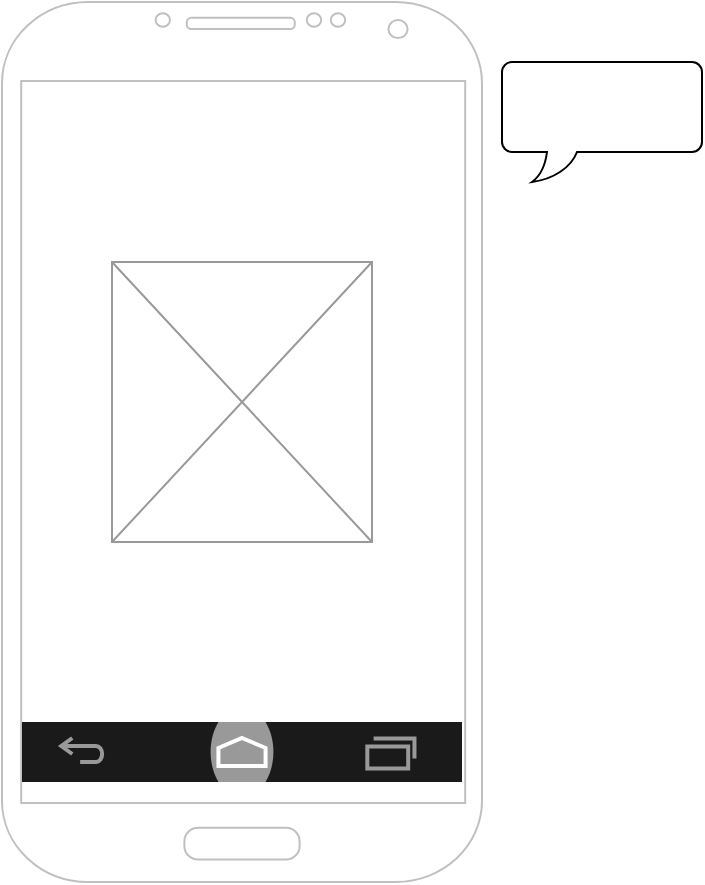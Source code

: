 <mxfile type="github" version="12.6.2">
  <diagram id="DUGcNqFL8XdSad_epkWO" name="Page-1">
    <mxGraphModel grid="1" dx="1102" dy="612" gridSize="10" guides="1" tooltips="1" connect="1" arrows="1" fold="1" page="1" pageScale="1" pageWidth="850" pageHeight="1100" math="0" shadow="0">
      <root>
        <mxCell id="0"/>
        <mxCell id="1" parent="0"/>
        <mxCell id="288GH-l1TSOmYe5aIAmR-1" value="" parent="1" vertex="1" style="verticalLabelPosition=bottom;verticalAlign=top;html=1;shadow=0;dashed=0;strokeWidth=1;shape=mxgraph.android.phone2;strokeColor=#c0c0c0;">
          <mxGeometry as="geometry" height="440" width="240" y="50" x="50"/>
        </mxCell>
        <mxCell id="288GH-l1TSOmYe5aIAmR-2" value="" parent="1" vertex="1" style="verticalLabelPosition=bottom;shadow=0;dashed=0;align=center;html=1;verticalAlign=top;strokeWidth=1;shape=mxgraph.mockup.graphics.simpleIcon;strokeColor=#999999;">
          <mxGeometry as="geometry" height="140" width="130" y="180" x="105"/>
        </mxCell>
        <mxCell id="288GH-l1TSOmYe5aIAmR-3" value="" parent="1" vertex="1" style="whiteSpace=wrap;html=1;shape=mxgraph.basic.roundRectCallout;dx=30;dy=15;size=5;boundedLbl=1;">
          <mxGeometry as="geometry" height="60" width="100" y="80" x="300"/>
        </mxCell>
        <mxCell id="288GH-l1TSOmYe5aIAmR-4" value="" parent="1" vertex="1" style="verticalLabelPosition=bottom;verticalAlign=top;html=1;shadow=0;dashed=0;strokeWidth=2;shape=mxgraph.android.navigation_bar_3_landscape;fillColor=#1A1A1A;strokeColor=#999999;">
          <mxGeometry as="geometry" height="30" width="220" y="410" x="60"/>
        </mxCell>
      </root>
    </mxGraphModel>
  </diagram>
</mxfile>
